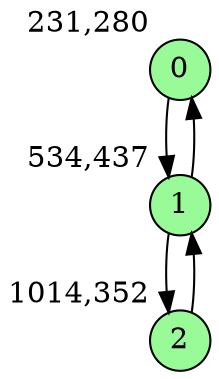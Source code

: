 digraph G {
graph [bgcolor=white]
node [shape=circle, style = filled, fillcolor=white,fixedsize=true, width=0.4, height=0.3 ]
0[xlabel="231,280", pos = "0,2.45313!", fillcolor=palegreen ];
1[xlabel="534,437", pos = "4.73438,0!", fillcolor=palegreen ];
2[xlabel="1014,352", pos = "12.2344,1.32813!", fillcolor=palegreen ];
0->1 ;
1->0 ;
1->2 ;
2->1 ;
}
